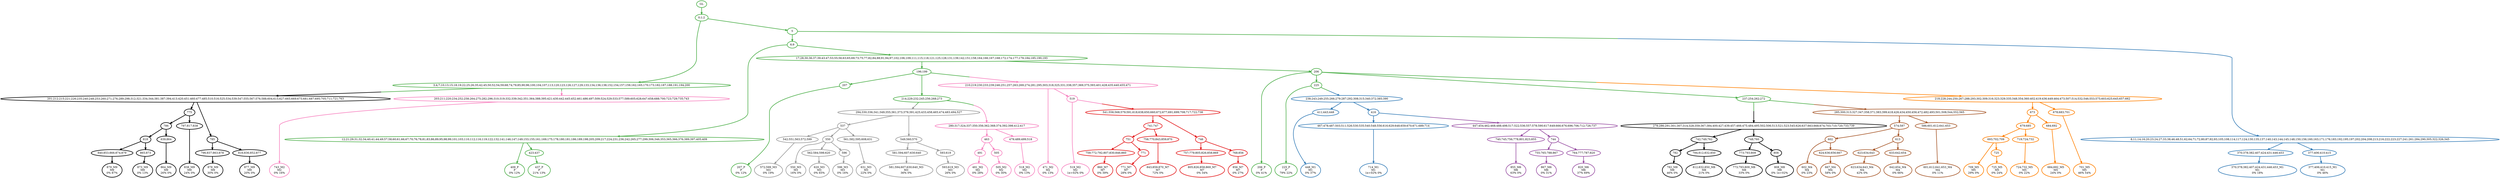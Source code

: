 digraph T {
	{
		rank=same
		130 [penwidth=3,colorscheme=set19,color=3,label="409_P\nP\n0% 12%"]
		128 [penwidth=3,colorscheme=set19,color=3,label="437_P\nP\n21% 13%"]
		124 [penwidth=3,colorscheme=set19,color=3,label="207_P\nP\n0% 12%"]
		122 [penwidth=3,colorscheme=set19,color=3,label="206_P\nP\n0% 41%"]
		120 [penwidth=3,colorscheme=set19,color=3,label="225_P\nP\n79% 22%"]
		118 [penwidth=3,colorscheme=set19,color=2,label="448_M1\nM1\n0% 37%"]
		115 [penwidth=3,colorscheme=set19,color=2,label="714_M1\nM1\n1e+02% 0%"]
		113 [penwidth=3,colorscheme=set19,color=2,label="370;378;382;407;424;431;446;453_M1\nM1\n0% 18%"]
		111 [penwidth=3,colorscheme=set19,color=2,label="377;406;410;415_M1\nM1\n0% 46%"]
		110 [penwidth=3,colorscheme=set19,color=8,label="743_M2\nM2\n0% 16%"]
		109 [penwidth=3,colorscheme=set19,color=8,label="471_M2\nM2\n0% 13%"]
		107 [penwidth=3,colorscheme=set19,color=8,label="519_M2\nM2\n1e+02% 0%"]
		103 [penwidth=3,colorscheme=set19,color=8,label="491_M2\nM2\n0% 28%"]
		101 [penwidth=3,colorscheme=set19,color=8,label="505_M2\nM2\n0% 30%"]
		99 [penwidth=3,colorscheme=set19,color=8,label="518_M2\nM2\n0% 13%"]
		96 [penwidth=3,colorscheme=set19,color=9,label="572;599_M3\nM3\n0% 19%"]
		94 [penwidth=3,colorscheme=set19,color=9,label="550_M3\nM3\n16% 0%"]
		92 [penwidth=3,colorscheme=set19,color=9,label="620_M3\nM3\n0% 65%"]
		90 [penwidth=3,colorscheme=set19,color=9,label="596_M3\nM3\n0% 16%"]
		88 [penwidth=3,colorscheme=set19,color=9,label="631_M3\nM3\n22% 0%"]
		85 [penwidth=3,colorscheme=set19,color=9,label="581;594;607;630;640_M3\nM3\n36% 0%"]
		83 [penwidth=3,colorscheme=set19,color=9,label="593;619_M3\nM3\n26% 0%"]
		79 [penwidth=3,colorscheme=set19,color=7,label="602_M4\nM4\n0% 23%"]
		77 [penwidth=3,colorscheme=set19,color=7,label="667_M4\nM4\n58% 0%"]
		74 [penwidth=3,colorscheme=set19,color=7,label="623;634;643_M4\nM4\n42% 0%"]
		72 [penwidth=3,colorscheme=set19,color=7,label="642;654_M4\nM4\n0% 66%"]
		70 [penwidth=3,colorscheme=set19,color=7,label="601;612;641;653_M4\nM4\n0% 11%"]
		66 [penwidth=3,colorscheme=set19,color=5,label="709_M5\nM5\n29% 0%"]
		64 [penwidth=3,colorscheme=set19,color=5,label="725_M5\nM5\n0% 24%"]
		62 [penwidth=3,colorscheme=set19,color=5,label="724;732_M5\nM5\n0% 22%"]
		60 [penwidth=3,colorscheme=set19,color=5,label="684;692_M5\nM5\n24% 0%"]
		58 [penwidth=3,colorscheme=set19,color=5,label="701_M5\nM5\n46% 54%"]
		56 [penwidth=3,colorscheme=set19,color=4,label="855_M6\nM6\n63% 0%"]
		53 [penwidth=3,colorscheme=set19,color=4,label="867_M6\nM6\n0% 31%"]
		51 [penwidth=3,colorscheme=set19,color=4,label="820_M6\nM6\n37% 69%"]
		47 [penwidth=3,colorscheme=set19,color=1,label="860_M7\nM7\n0% 39%"]
		45 [penwidth=3,colorscheme=set19,color=1,label="771_M7\nM7\n28% 0%"]
		43 [penwidth=3,colorscheme=set19,color=1,label="843;859;870_M7\nM7\n72% 0%"]
		40 [penwidth=3,colorscheme=set19,color=1,label="805;826;858;869_M7\nM7\n0% 34%"]
		38 [penwidth=3,colorscheme=set19,color=1,label="856_M7\nM7\n0% 27%"]
		35 [penwidth=3,colorscheme=set19,color=10,label="782_M8\nM8\n46% 0%"]
		33 [penwidth=3,colorscheme=set19,color=10,label="812;832;850_M8\nM8\n21% 0%"]
		30 [penwidth=3,colorscheme=set19,color=10,label="773;793;809_M8\nM8\n33% 0%"]
		28 [penwidth=3,colorscheme=set19,color=10,label="808_M8\nM8\n0% 1e+02%"]
		23 [penwidth=3,colorscheme=set19,color=10,label="879_M9\nM9\n0% 87%"]
		21 [penwidth=3,colorscheme=set19,color=10,label="873_M9\nM9\n0% 13%"]
		19 [penwidth=3,colorscheme=set19,color=10,label="864_M9\nM9\n26% 0%"]
		17 [penwidth=3,colorscheme=set19,color=10,label="838_M9\nM9\n24% 0%"]
		14 [penwidth=3,colorscheme=set19,color=10,label="878_M9\nM9\n30% 0%"]
		12 [penwidth=3,colorscheme=set19,color=10,label="877_M9\nM9\n20% 0%"]
	}
	136 [penwidth=3,colorscheme=set19,color=3,label="GL"]
	135 [penwidth=3,colorscheme=set19,color=3,label="0;1;2"]
	134 [penwidth=3,colorscheme=set19,color=3,label="3;4;7;10;13;15;18;19;22;25;26;35;42;45;50;52;54;59;68;74;79;85;90;96;100;104;107;113;120;123;126;127;129;133;134;136;138;152;154;157;159;162;165;170;173;182;187;188;191;194;200"]
	133 [penwidth=3,colorscheme=set19,color=3,label="5"]
	132 [penwidth=3,colorscheme=set19,color=3,label="6;9"]
	131 [penwidth=3,colorscheme=set19,color=3,label="12;21;29;31;32;34;40;41;44;49;57;58;60;61;66;67;70;76;78;81;83;86;89;95;98;99;101;103;110;112;116;119;122;132;141;146;147;149;153;155;161;169;175;178;180;181;186;189;198;205;209;217;224;231;236;242;265;277;299;306;346;353;365;366;376;389;397;405;409"]
	129 [penwidth=3,colorscheme=set19,color=3,label="423;437"]
	127 [penwidth=3,colorscheme=set19,color=3,label="17;28;30;36;37;39;43;47;53;55;56;63;65;69;73;75;77;82;84;88;91;94;97;102;106;109;111;115;118;121;125;128;131;139;142;151;158;164;166;167;168;172;174;177;179;184;185;190;193"]
	126 [penwidth=3,colorscheme=set19,color=3,label="196;199"]
	125 [penwidth=3,colorscheme=set19,color=3,label="207"]
	123 [penwidth=3,colorscheme=set19,color=3,label="206"]
	121 [penwidth=3,colorscheme=set19,color=3,label="225"]
	119 [penwidth=3,colorscheme=set19,color=2,label="411;443;448"]
	117 [penwidth=3,colorscheme=set19,color=2,label="416"]
	116 [penwidth=3,colorscheme=set19,color=2,label="467;478;487;503;511;526;530;535;540;548;556;616;629;648;659;670;671;689;714"]
	114 [penwidth=3,colorscheme=set19,color=2,label="370;378;382;407;424;431;446;453"]
	112 [penwidth=3,colorscheme=set19,color=2,label="377;406;410;415"]
	108 [penwidth=3,colorscheme=set19,color=8,label="519"]
	106 [penwidth=3,colorscheme=set19,color=3,label="214;229;232;245;256;268;273"]
	105 [penwidth=3,colorscheme=set19,color=8,label="463"]
	104 [penwidth=3,colorscheme=set19,color=8,label="491"]
	102 [penwidth=3,colorscheme=set19,color=8,label="505"]
	100 [penwidth=3,colorscheme=set19,color=8,label="479;489;499;518"]
	98 [penwidth=3,colorscheme=set19,color=9,label="537"]
	97 [penwidth=3,colorscheme=set19,color=9,label="542;551;563;572;599"]
	95 [penwidth=3,colorscheme=set19,color=9,label="550"]
	93 [penwidth=3,colorscheme=set19,color=9,label="562;584;598;620"]
	91 [penwidth=3,colorscheme=set19,color=9,label="596"]
	89 [penwidth=3,colorscheme=set19,color=9,label="561;582;595;608;631"]
	87 [penwidth=3,colorscheme=set19,color=9,label="549;560;570"]
	86 [penwidth=3,colorscheme=set19,color=9,label="581;594;607;630;640"]
	84 [penwidth=3,colorscheme=set19,color=9,label="593;619"]
	82 [penwidth=3,colorscheme=set19,color=3,label="237;254;262;272"]
	81 [penwidth=3,colorscheme=set19,color=7,label="574;587"]
	80 [penwidth=3,colorscheme=set19,color=7,label="602"]
	78 [penwidth=3,colorscheme=set19,color=7,label="624;636;656;667"]
	76 [penwidth=3,colorscheme=set19,color=7,label="613"]
	75 [penwidth=3,colorscheme=set19,color=7,label="623;634;643"]
	73 [penwidth=3,colorscheme=set19,color=7,label="633;642;654"]
	71 [penwidth=3,colorscheme=set19,color=7,label="586;601;612;641;653"]
	69 [penwidth=3,colorscheme=set19,color=5,label="673"]
	68 [penwidth=3,colorscheme=set19,color=5,label="679;685"]
	67 [penwidth=3,colorscheme=set19,color=5,label="693;702;709"]
	65 [penwidth=3,colorscheme=set19,color=5,label="725"]
	63 [penwidth=3,colorscheme=set19,color=5,label="719;724;732"]
	61 [penwidth=3,colorscheme=set19,color=5,label="684;692"]
	59 [penwidth=3,colorscheme=set19,color=5,label="678;683;701"]
	57 [penwidth=3,colorscheme=set19,color=4,label="740;745;756;778;801;823;855"]
	55 [penwidth=3,colorscheme=set19,color=4,label="744"]
	54 [penwidth=3,colorscheme=set19,color=4,label="755;765;788;867"]
	52 [penwidth=3,colorscheme=set19,color=4,label="764;777;787;820"]
	50 [penwidth=3,colorscheme=set19,color=1,label="741;747"]
	49 [penwidth=3,colorscheme=set19,color=1,label="751"]
	48 [penwidth=3,colorscheme=set19,color=1,label="759;772;792;807;830;846;860"]
	46 [penwidth=3,colorscheme=set19,color=1,label="771"]
	44 [penwidth=3,colorscheme=set19,color=1,label="758;770;843;859;870"]
	42 [penwidth=3,colorscheme=set19,color=1,label="746"]
	41 [penwidth=3,colorscheme=set19,color=1,label="757;779;805;826;858;869"]
	39 [penwidth=3,colorscheme=set19,color=1,label="768;856"]
	37 [penwidth=3,colorscheme=set19,color=10,label="742;749;762"]
	36 [penwidth=3,colorscheme=set19,color=10,label="782"]
	34 [penwidth=3,colorscheme=set19,color=10,label="794;812;832;850"]
	32 [penwidth=3,colorscheme=set19,color=10,label="748;760"]
	31 [penwidth=3,colorscheme=set19,color=10,label="773;793;809"]
	29 [penwidth=3,colorscheme=set19,color=10,label="808"]
	27 [penwidth=3,colorscheme=set19,color=10,label="775"]
	26 [penwidth=3,colorscheme=set19,color=10,label="786"]
	25 [penwidth=3,colorscheme=set19,color=10,label="818"]
	24 [penwidth=3,colorscheme=set19,color=10,label="840;853;866;874;879"]
	22 [penwidth=3,colorscheme=set19,color=10,label="865;873"]
	20 [penwidth=3,colorscheme=set19,color=10,label="839;864"]
	18 [penwidth=3,colorscheme=set19,color=10,label="797;817;838"]
	16 [penwidth=3,colorscheme=set19,color=10,label="785"]
	15 [penwidth=3,colorscheme=set19,color=10,label="796;837;863;878"]
	13 [penwidth=3,colorscheme=set19,color=10,label="816;836;852;877"]
	11 [penwidth=3,colorscheme=set19,color=1,label="541;558;568;579;591;618;638;650;660;672;677;691;699;708;717;722;738"]
	10 [penwidth=3,colorscheme=set19,color=4,label="447;454;462;468;488;498;517;522;536;557;578;590;617;649;666;676;696;706;712;726;737"]
	9 [penwidth=3,colorscheme=set19,color=10,label="201;212;215;221;226;235;240;248;253;260;271;276;289;298;312;321;334;344;381;387;394;413;420;451;460;477;485;510;516;525;534;539;547;555;567;576;588;604;615;627;665;669;675;681;687;695;705;711;721;763"]
	8 [penwidth=3,colorscheme=set19,color=10,label="278;286;291;301;307;314;328;359;367;384;400;427;439;457;466;475;484;495;502;506;513;521;523;545;626;637;663;668;674;703;710;720;733;739"]
	7 [penwidth=3,colorscheme=set19,color=8,label="203;211;220;234;252;258;264;275;282;296;310;319;332;339;342;351;364;388;395;421;430;442;445;452;461;486;497;509;524;529;533;577;589;605;628;647;658;688;700;723;729;735;743"]
	6 [penwidth=3,colorscheme=set19,color=5,label="218;228;244;250;267;288;293;302;309;316;323;329;335;348;354;360;402;419;436;449;464;473;507;514;532;546;553;575;603;625;645;657;662"]
	5 [penwidth=3,colorscheme=set19,color=7,label="285;300;313;327;347;358;371;383;399;418;426;434;450;456;472;482;493;501;508;544;552;565"]
	4 [penwidth=3,colorscheme=set19,color=9,label="294;330;336;341;349;355;361;373;379;391;425;433;458;465;474;483;494;527"]
	3 [penwidth=3,colorscheme=set19,color=8,label="210;219;230;233;239;246;251;257;263;269;274;281;295;303;318;325;331;338;357;369;375;393;401;428;435;440;455;471"]
	2 [penwidth=3,colorscheme=set19,color=8,label="280;317;324;337;350;356;362;368;374;392;398;412;417"]
	1 [penwidth=3,colorscheme=set19,color=2,label="238;243;249;255;266;279;287;292;308;315;340;372;385;390"]
	0 [penwidth=3,colorscheme=set19,color=2,label="8;11;14;16;20;23;24;27;33;38;46;48;51;62;64;71;72;80;87;92;93;105;108;114;117;124;130;135;137;140;143;144;145;148;150;156;160;163;171;176;183;192;195;197;202;204;208;213;216;222;223;227;241;261;284;290;305;322;326;345"]
	136 -> 135 [penwidth=3,colorscheme=set19,color=3]
	135 -> 133 [penwidth=3,colorscheme=set19,color=3]
	135 -> 134 [penwidth=3,colorscheme=set19,color=3]
	134 -> 9 [penwidth=3,colorscheme=set19,color="3;0.5:10"]
	134 -> 7 [penwidth=3,colorscheme=set19,color="3;0.5:8"]
	133 -> 132 [penwidth=3,colorscheme=set19,color=3]
	133 -> 0 [penwidth=3,colorscheme=set19,color="3;0.5:2"]
	132 -> 127 [penwidth=3,colorscheme=set19,color=3]
	132 -> 131 [penwidth=3,colorscheme=set19,color=3]
	131 -> 130 [penwidth=3,colorscheme=set19,color=3]
	131 -> 129 [penwidth=3,colorscheme=set19,color=3]
	129 -> 128 [penwidth=3,colorscheme=set19,color=3]
	127 -> 126 [penwidth=3,colorscheme=set19,color=3]
	127 -> 123 [penwidth=3,colorscheme=set19,color=3]
	126 -> 125 [penwidth=3,colorscheme=set19,color=3]
	126 -> 106 [penwidth=3,colorscheme=set19,color=3]
	126 -> 3 [penwidth=3,colorscheme=set19,color="3;0.5:8"]
	125 -> 124 [penwidth=3,colorscheme=set19,color=3]
	123 -> 122 [penwidth=3,colorscheme=set19,color=3]
	123 -> 121 [penwidth=3,colorscheme=set19,color=3]
	123 -> 82 [penwidth=3,colorscheme=set19,color=3]
	123 -> 6 [penwidth=3,colorscheme=set19,color="3;0.5:5"]
	121 -> 120 [penwidth=3,colorscheme=set19,color=3]
	121 -> 1 [penwidth=3,colorscheme=set19,color="3;0.5:2"]
	119 -> 118 [penwidth=3,colorscheme=set19,color=2]
	117 -> 116 [penwidth=3,colorscheme=set19,color=2]
	117 -> 10 [penwidth=3,colorscheme=set19,color="2;0.5:4"]
	116 -> 115 [penwidth=3,colorscheme=set19,color=2]
	114 -> 113 [penwidth=3,colorscheme=set19,color=2]
	112 -> 111 [penwidth=3,colorscheme=set19,color=2]
	108 -> 107 [penwidth=3,colorscheme=set19,color=8]
	108 -> 11 [penwidth=3,colorscheme=set19,color="8;0.5:1"]
	106 -> 4 [penwidth=3,colorscheme=set19,color="3;0.5:9"]
	106 -> 2 [penwidth=3,colorscheme=set19,color="3;0.5:8"]
	105 -> 104 [penwidth=3,colorscheme=set19,color=8]
	105 -> 102 [penwidth=3,colorscheme=set19,color=8]
	104 -> 103 [penwidth=3,colorscheme=set19,color=8]
	102 -> 101 [penwidth=3,colorscheme=set19,color=8]
	100 -> 99 [penwidth=3,colorscheme=set19,color=8]
	98 -> 95 [penwidth=3,colorscheme=set19,color=9]
	98 -> 89 [penwidth=3,colorscheme=set19,color=9]
	98 -> 97 [penwidth=3,colorscheme=set19,color=9]
	97 -> 96 [penwidth=3,colorscheme=set19,color=9]
	95 -> 94 [penwidth=3,colorscheme=set19,color=9]
	95 -> 91 [penwidth=3,colorscheme=set19,color=9]
	95 -> 93 [penwidth=3,colorscheme=set19,color=9]
	93 -> 92 [penwidth=3,colorscheme=set19,color=9]
	91 -> 90 [penwidth=3,colorscheme=set19,color=9]
	89 -> 88 [penwidth=3,colorscheme=set19,color=9]
	87 -> 86 [penwidth=3,colorscheme=set19,color=9]
	87 -> 84 [penwidth=3,colorscheme=set19,color=9]
	86 -> 85 [penwidth=3,colorscheme=set19,color=9]
	84 -> 83 [penwidth=3,colorscheme=set19,color=9]
	82 -> 8 [penwidth=3,colorscheme=set19,color="3;0.5:10"]
	82 -> 5 [penwidth=3,colorscheme=set19,color="3;0.5:7"]
	81 -> 80 [penwidth=3,colorscheme=set19,color=7]
	81 -> 76 [penwidth=3,colorscheme=set19,color=7]
	80 -> 79 [penwidth=3,colorscheme=set19,color=7]
	80 -> 78 [penwidth=3,colorscheme=set19,color=7]
	78 -> 77 [penwidth=3,colorscheme=set19,color=7]
	76 -> 75 [penwidth=3,colorscheme=set19,color=7]
	76 -> 73 [penwidth=3,colorscheme=set19,color=7]
	75 -> 74 [penwidth=3,colorscheme=set19,color=7]
	73 -> 72 [penwidth=3,colorscheme=set19,color=7]
	71 -> 70 [penwidth=3,colorscheme=set19,color=7]
	69 -> 68 [penwidth=3,colorscheme=set19,color=5]
	69 -> 61 [penwidth=3,colorscheme=set19,color=5]
	68 -> 63 [penwidth=3,colorscheme=set19,color=5]
	68 -> 67 [penwidth=3,colorscheme=set19,color=5]
	67 -> 66 [penwidth=3,colorscheme=set19,color=5]
	67 -> 65 [penwidth=3,colorscheme=set19,color=5]
	65 -> 64 [penwidth=3,colorscheme=set19,color=5]
	63 -> 62 [penwidth=3,colorscheme=set19,color=5]
	61 -> 60 [penwidth=3,colorscheme=set19,color=5]
	59 -> 58 [penwidth=3,colorscheme=set19,color=5]
	57 -> 56 [penwidth=3,colorscheme=set19,color=4]
	55 -> 52 [penwidth=3,colorscheme=set19,color=4]
	55 -> 54 [penwidth=3,colorscheme=set19,color=4]
	54 -> 53 [penwidth=3,colorscheme=set19,color=4]
	52 -> 51 [penwidth=3,colorscheme=set19,color=4]
	50 -> 49 [penwidth=3,colorscheme=set19,color=1]
	50 -> 44 [penwidth=3,colorscheme=set19,color=1]
	49 -> 46 [penwidth=3,colorscheme=set19,color=1]
	49 -> 48 [penwidth=3,colorscheme=set19,color=1]
	48 -> 47 [penwidth=3,colorscheme=set19,color=1]
	46 -> 45 [penwidth=3,colorscheme=set19,color=1]
	44 -> 43 [penwidth=3,colorscheme=set19,color=1]
	42 -> 39 [penwidth=3,colorscheme=set19,color=1]
	42 -> 41 [penwidth=3,colorscheme=set19,color=1]
	41 -> 40 [penwidth=3,colorscheme=set19,color=1]
	39 -> 38 [penwidth=3,colorscheme=set19,color=1]
	37 -> 36 [penwidth=3,colorscheme=set19,color=10]
	37 -> 34 [penwidth=3,colorscheme=set19,color=10]
	36 -> 35 [penwidth=3,colorscheme=set19,color=10]
	34 -> 33 [penwidth=3,colorscheme=set19,color=10]
	32 -> 31 [penwidth=3,colorscheme=set19,color=10]
	32 -> 29 [penwidth=3,colorscheme=set19,color=10]
	31 -> 30 [penwidth=3,colorscheme=set19,color=10]
	29 -> 28 [penwidth=3,colorscheme=set19,color=10]
	27 -> 26 [penwidth=3,colorscheme=set19,color=10]
	27 -> 18 [penwidth=3,colorscheme=set19,color=10]
	26 -> 25 [penwidth=3,colorscheme=set19,color=10]
	26 -> 20 [penwidth=3,colorscheme=set19,color=10]
	25 -> 22 [penwidth=3,colorscheme=set19,color=10]
	25 -> 24 [penwidth=3,colorscheme=set19,color=10]
	24 -> 23 [penwidth=3,colorscheme=set19,color=10]
	22 -> 21 [penwidth=3,colorscheme=set19,color=10]
	20 -> 19 [penwidth=3,colorscheme=set19,color=10]
	18 -> 17 [penwidth=3,colorscheme=set19,color=10]
	16 -> 13 [penwidth=3,colorscheme=set19,color=10]
	16 -> 15 [penwidth=3,colorscheme=set19,color=10]
	15 -> 14 [penwidth=3,colorscheme=set19,color=10]
	13 -> 12 [penwidth=3,colorscheme=set19,color=10]
	11 -> 50 [penwidth=3,colorscheme=set19,color=1]
	11 -> 42 [penwidth=3,colorscheme=set19,color=1]
	10 -> 57 [penwidth=3,colorscheme=set19,color=4]
	10 -> 55 [penwidth=3,colorscheme=set19,color=4]
	9 -> 27 [penwidth=3,colorscheme=set19,color=10]
	9 -> 16 [penwidth=3,colorscheme=set19,color=10]
	8 -> 37 [penwidth=3,colorscheme=set19,color=10]
	8 -> 32 [penwidth=3,colorscheme=set19,color=10]
	7 -> 110 [penwidth=3,colorscheme=set19,color=8]
	6 -> 69 [penwidth=3,colorscheme=set19,color=5]
	6 -> 59 [penwidth=3,colorscheme=set19,color=5]
	5 -> 81 [penwidth=3,colorscheme=set19,color=7]
	5 -> 71 [penwidth=3,colorscheme=set19,color=7]
	4 -> 98 [penwidth=3,colorscheme=set19,color=9]
	4 -> 87 [penwidth=3,colorscheme=set19,color=9]
	3 -> 109 [penwidth=3,colorscheme=set19,color=8]
	3 -> 108 [penwidth=3,colorscheme=set19,color=8]
	2 -> 105 [penwidth=3,colorscheme=set19,color=8]
	2 -> 100 [penwidth=3,colorscheme=set19,color=8]
	1 -> 119 [penwidth=3,colorscheme=set19,color=2]
	1 -> 117 [penwidth=3,colorscheme=set19,color=2]
	0 -> 114 [penwidth=3,colorscheme=set19,color=2]
	0 -> 112 [penwidth=3,colorscheme=set19,color=2]
}
